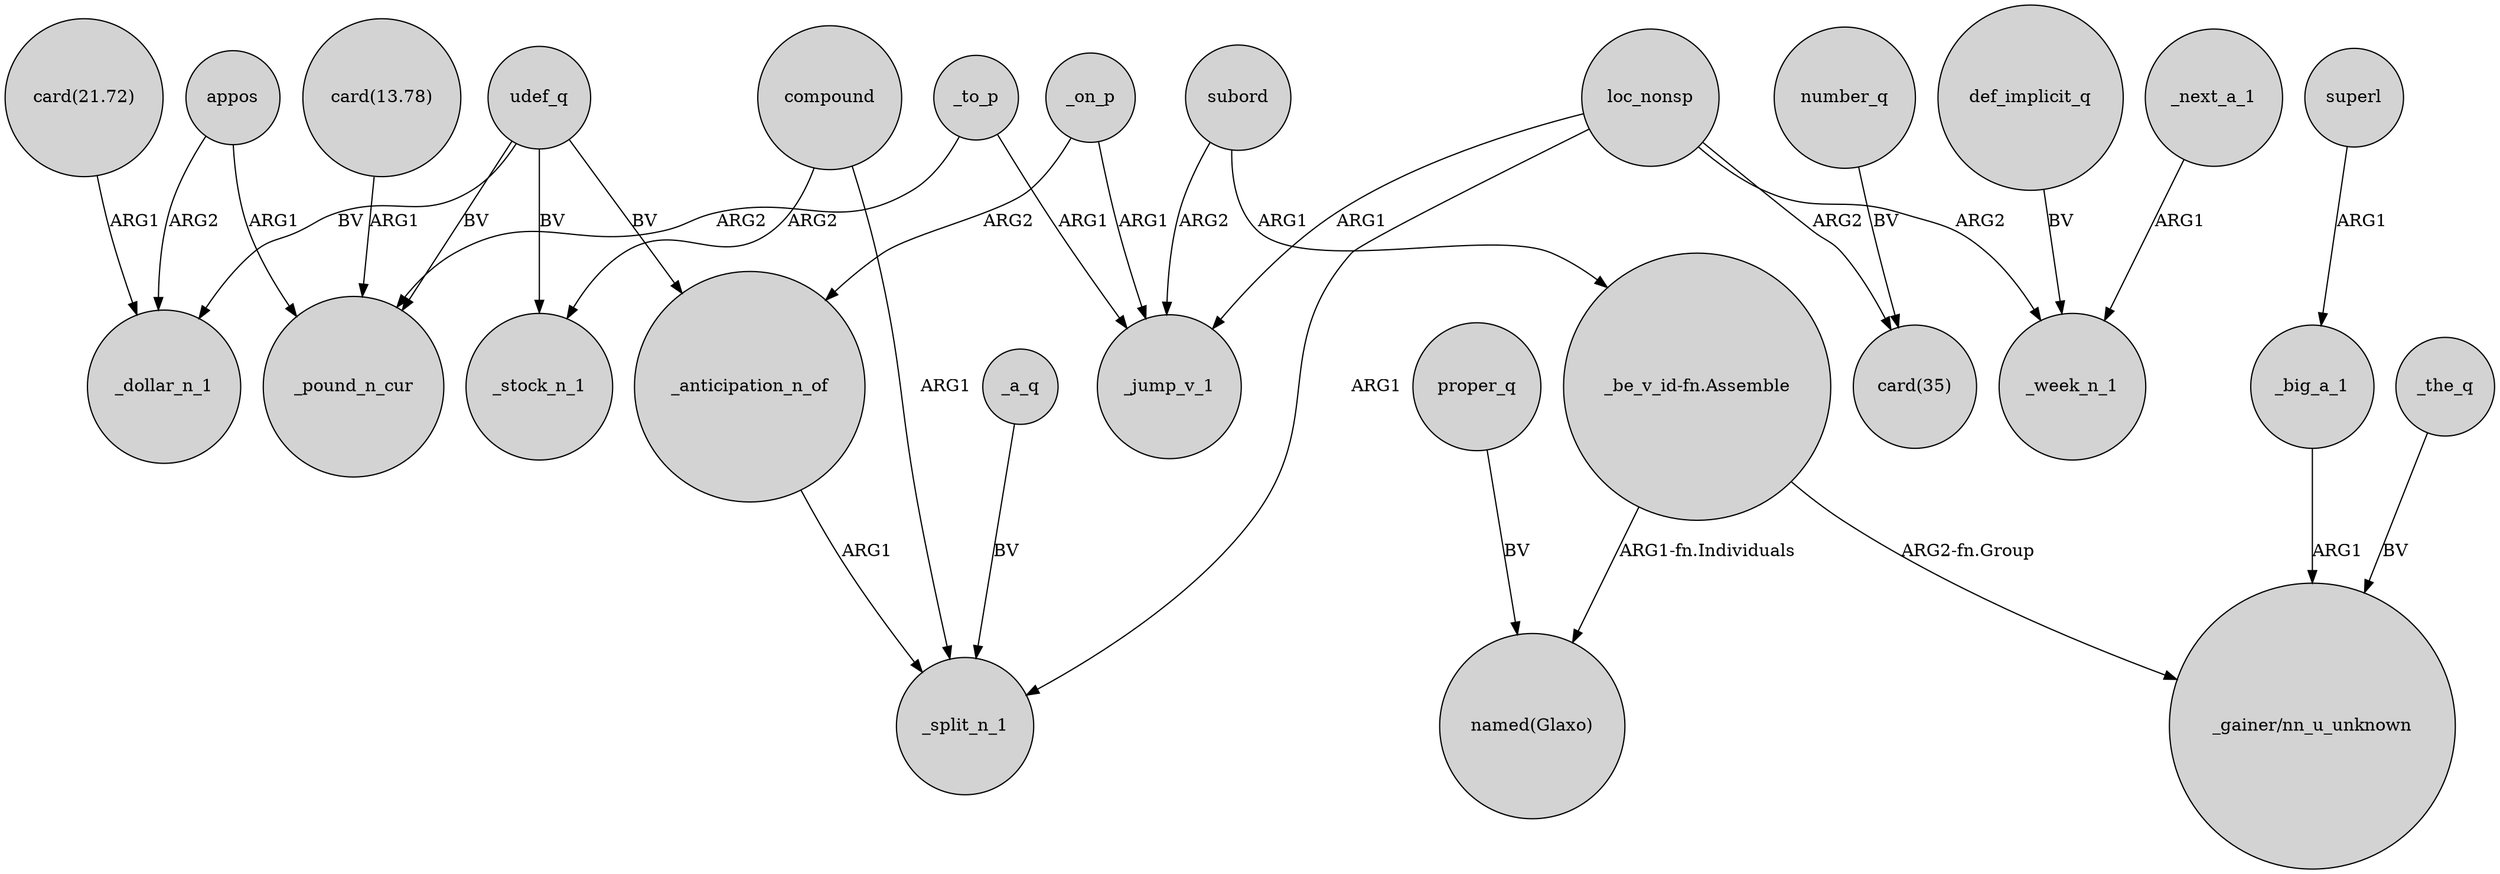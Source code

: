 digraph {
	node [shape=circle style=filled]
	udef_q -> _pound_n_cur [label=BV]
	proper_q -> "named(Glaxo)" [label=BV]
	loc_nonsp -> "card(35)" [label=ARG2]
	appos -> _dollar_n_1 [label=ARG2]
	compound -> _split_n_1 [label=ARG1]
	loc_nonsp -> _week_n_1 [label=ARG2]
	_on_p -> _jump_v_1 [label=ARG1]
	subord -> "_be_v_id-fn.Assemble" [label=ARG1]
	_to_p -> _pound_n_cur [label=ARG2]
	subord -> _jump_v_1 [label=ARG2]
	udef_q -> _stock_n_1 [label=BV]
	_on_p -> _anticipation_n_of [label=ARG2]
	superl -> _big_a_1 [label=ARG1]
	_to_p -> _jump_v_1 [label=ARG1]
	"_be_v_id-fn.Assemble" -> "_gainer/nn_u_unknown" [label="ARG2-fn.Group"]
	compound -> _stock_n_1 [label=ARG2]
	udef_q -> _dollar_n_1 [label=BV]
	_big_a_1 -> "_gainer/nn_u_unknown" [label=ARG1]
	udef_q -> _anticipation_n_of [label=BV]
	def_implicit_q -> _week_n_1 [label=BV]
	"card(21.72)" -> _dollar_n_1 [label=ARG1]
	_next_a_1 -> _week_n_1 [label=ARG1]
	"_be_v_id-fn.Assemble" -> "named(Glaxo)" [label="ARG1-fn.Individuals"]
	number_q -> "card(35)" [label=BV]
	_a_q -> _split_n_1 [label=BV]
	loc_nonsp -> _jump_v_1 [label=ARG1]
	_the_q -> "_gainer/nn_u_unknown" [label=BV]
	loc_nonsp -> _split_n_1 [label=ARG1]
	appos -> _pound_n_cur [label=ARG1]
	_anticipation_n_of -> _split_n_1 [label=ARG1]
	"card(13.78)" -> _pound_n_cur [label=ARG1]
}
